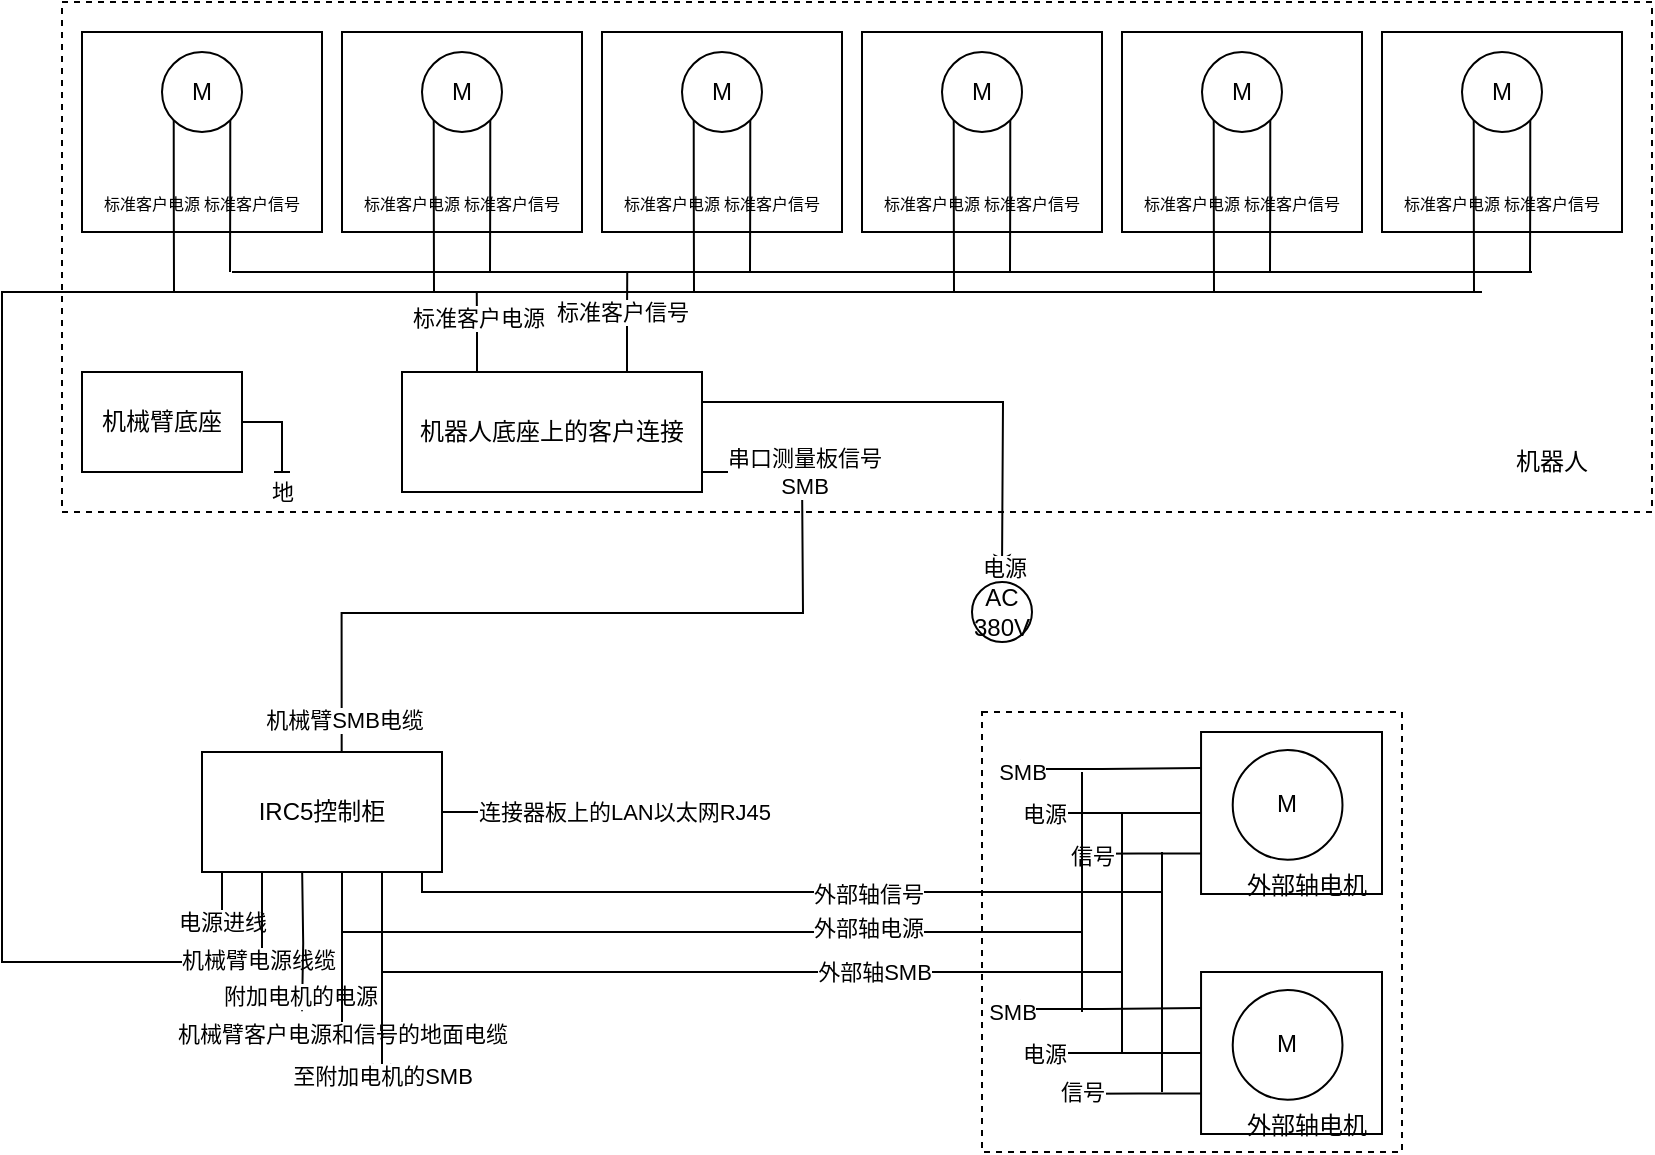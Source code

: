 <mxfile version="25.0.2">
  <diagram name="第 1 页" id="QxrXVCz6DssU9ZXrcvJD">
    <mxGraphModel dx="2195" dy="1471" grid="1" gridSize="5" guides="1" tooltips="1" connect="1" arrows="1" fold="1" page="1" pageScale="1" pageWidth="1169" pageHeight="827" math="0" shadow="0">
      <root>
        <mxCell id="0" />
        <mxCell id="1" parent="0" />
        <mxCell id="oxi-VqUVL6BnvyhRPgXJ-127" value="" style="group" parent="1" vertex="1" connectable="0">
          <mxGeometry x="212" y="290" width="785" height="70" as="geometry" />
        </mxCell>
        <mxCell id="La-e27Ff8YgVeR0swfQY-7" value="" style="whiteSpace=wrap;html=1;fillColor=none;dashed=1;" parent="oxi-VqUVL6BnvyhRPgXJ-127" vertex="1">
          <mxGeometry x="-10" y="-185" width="795" height="255" as="geometry" />
        </mxCell>
        <mxCell id="oxi-VqUVL6BnvyhRPgXJ-91" style="edgeStyle=orthogonalEdgeStyle;rounded=0;orthogonalLoop=1;jettySize=auto;html=1;exitX=1;exitY=0.5;exitDx=0;exitDy=0;endArrow=baseDash;endFill=0;" parent="oxi-VqUVL6BnvyhRPgXJ-127" source="oxi-VqUVL6BnvyhRPgXJ-89" edge="1">
          <mxGeometry relative="1" as="geometry">
            <mxPoint x="100" y="50" as="targetPoint" />
          </mxGeometry>
        </mxCell>
        <mxCell id="oxi-VqUVL6BnvyhRPgXJ-92" value="地" style="edgeLabel;html=1;align=center;verticalAlign=middle;resizable=0;points=[];" parent="oxi-VqUVL6BnvyhRPgXJ-91" vertex="1" connectable="0">
          <mxGeometry x="0.712" relative="1" as="geometry">
            <mxPoint y="16" as="offset" />
          </mxGeometry>
        </mxCell>
        <mxCell id="oxi-VqUVL6BnvyhRPgXJ-89" value="机械臂底座" style="whiteSpace=wrap;html=1;" parent="oxi-VqUVL6BnvyhRPgXJ-127" vertex="1">
          <mxGeometry width="80" height="50" as="geometry" />
        </mxCell>
        <mxCell id="La-e27Ff8YgVeR0swfQY-8" value="机器人" style="text;html=1;align=center;verticalAlign=middle;whiteSpace=wrap;rounded=0;" parent="oxi-VqUVL6BnvyhRPgXJ-127" vertex="1">
          <mxGeometry x="705" y="30" width="60" height="30" as="geometry" />
        </mxCell>
        <mxCell id="oxi-VqUVL6BnvyhRPgXJ-12" value="" style="group" parent="1" vertex="1" connectable="0">
          <mxGeometry x="212" y="120" width="120" height="100" as="geometry" />
        </mxCell>
        <mxCell id="oxi-VqUVL6BnvyhRPgXJ-10" value="" style="whiteSpace=wrap;html=1;" parent="oxi-VqUVL6BnvyhRPgXJ-12" vertex="1">
          <mxGeometry width="120" height="100" as="geometry" />
        </mxCell>
        <mxCell id="oxi-VqUVL6BnvyhRPgXJ-5" style="edgeStyle=orthogonalEdgeStyle;rounded=0;orthogonalLoop=1;jettySize=auto;html=1;exitX=0;exitY=1;exitDx=0;exitDy=0;endArrow=none;endFill=0;" parent="oxi-VqUVL6BnvyhRPgXJ-12" source="oxi-VqUVL6BnvyhRPgXJ-1" edge="1">
          <mxGeometry relative="1" as="geometry">
            <mxPoint x="46" y="130" as="targetPoint" />
          </mxGeometry>
        </mxCell>
        <mxCell id="oxi-VqUVL6BnvyhRPgXJ-6" style="edgeStyle=orthogonalEdgeStyle;rounded=0;orthogonalLoop=1;jettySize=auto;html=1;exitX=1;exitY=1;exitDx=0;exitDy=0;endArrow=none;endFill=0;" parent="oxi-VqUVL6BnvyhRPgXJ-12" source="oxi-VqUVL6BnvyhRPgXJ-1" edge="1">
          <mxGeometry relative="1" as="geometry">
            <mxPoint x="74" y="120" as="targetPoint" />
          </mxGeometry>
        </mxCell>
        <mxCell id="oxi-VqUVL6BnvyhRPgXJ-1" value="M" style="ellipse;whiteSpace=wrap;html=1;aspect=fixed;" parent="oxi-VqUVL6BnvyhRPgXJ-12" vertex="1">
          <mxGeometry x="40" y="10" width="40" height="40" as="geometry" />
        </mxCell>
        <mxCell id="oxi-VqUVL6BnvyhRPgXJ-8" value="&lt;font style=&quot;font-size: 8px;&quot;&gt;标准客户电源&lt;/font&gt;" style="text;html=1;align=center;verticalAlign=middle;whiteSpace=wrap;rounded=0;" parent="oxi-VqUVL6BnvyhRPgXJ-12" vertex="1">
          <mxGeometry x="10" y="80" width="50" height="10" as="geometry" />
        </mxCell>
        <mxCell id="oxi-VqUVL6BnvyhRPgXJ-9" value="&lt;font style=&quot;font-size: 8px;&quot;&gt;标准客户信号&lt;/font&gt;" style="text;html=1;align=center;verticalAlign=middle;whiteSpace=wrap;rounded=0;" parent="oxi-VqUVL6BnvyhRPgXJ-12" vertex="1">
          <mxGeometry x="60" y="80" width="50" height="10" as="geometry" />
        </mxCell>
        <mxCell id="La-e27Ff8YgVeR0swfQY-6" value="" style="endArrow=none;html=1;rounded=0;" parent="oxi-VqUVL6BnvyhRPgXJ-12" edge="1">
          <mxGeometry width="50" height="50" relative="1" as="geometry">
            <mxPoint x="75" y="120" as="sourcePoint" />
            <mxPoint x="725" y="120" as="targetPoint" />
          </mxGeometry>
        </mxCell>
        <mxCell id="oxi-VqUVL6BnvyhRPgXJ-51" value="" style="group" parent="1" vertex="1" connectable="0">
          <mxGeometry x="342" y="120" width="120" height="100" as="geometry" />
        </mxCell>
        <mxCell id="oxi-VqUVL6BnvyhRPgXJ-52" value="" style="whiteSpace=wrap;html=1;" parent="oxi-VqUVL6BnvyhRPgXJ-51" vertex="1">
          <mxGeometry width="120" height="100" as="geometry" />
        </mxCell>
        <mxCell id="oxi-VqUVL6BnvyhRPgXJ-53" style="edgeStyle=orthogonalEdgeStyle;rounded=0;orthogonalLoop=1;jettySize=auto;html=1;exitX=0;exitY=1;exitDx=0;exitDy=0;endArrow=none;endFill=0;" parent="oxi-VqUVL6BnvyhRPgXJ-51" source="oxi-VqUVL6BnvyhRPgXJ-55" edge="1">
          <mxGeometry relative="1" as="geometry">
            <mxPoint x="46" y="130" as="targetPoint" />
          </mxGeometry>
        </mxCell>
        <mxCell id="oxi-VqUVL6BnvyhRPgXJ-54" style="edgeStyle=orthogonalEdgeStyle;rounded=0;orthogonalLoop=1;jettySize=auto;html=1;exitX=1;exitY=1;exitDx=0;exitDy=0;endArrow=none;endFill=0;" parent="oxi-VqUVL6BnvyhRPgXJ-51" source="oxi-VqUVL6BnvyhRPgXJ-55" edge="1">
          <mxGeometry relative="1" as="geometry">
            <mxPoint x="74" y="120" as="targetPoint" />
          </mxGeometry>
        </mxCell>
        <mxCell id="oxi-VqUVL6BnvyhRPgXJ-55" value="M" style="ellipse;whiteSpace=wrap;html=1;aspect=fixed;" parent="oxi-VqUVL6BnvyhRPgXJ-51" vertex="1">
          <mxGeometry x="40" y="10" width="40" height="40" as="geometry" />
        </mxCell>
        <mxCell id="oxi-VqUVL6BnvyhRPgXJ-56" value="&lt;font style=&quot;font-size: 8px;&quot;&gt;标准客户电源&lt;/font&gt;" style="text;html=1;align=center;verticalAlign=middle;whiteSpace=wrap;rounded=0;" parent="oxi-VqUVL6BnvyhRPgXJ-51" vertex="1">
          <mxGeometry x="10" y="80" width="50" height="10" as="geometry" />
        </mxCell>
        <mxCell id="oxi-VqUVL6BnvyhRPgXJ-57" value="&lt;font style=&quot;font-size: 8px;&quot;&gt;标准客户信号&lt;/font&gt;" style="text;html=1;align=center;verticalAlign=middle;whiteSpace=wrap;rounded=0;" parent="oxi-VqUVL6BnvyhRPgXJ-51" vertex="1">
          <mxGeometry x="60" y="80" width="50" height="10" as="geometry" />
        </mxCell>
        <mxCell id="oxi-VqUVL6BnvyhRPgXJ-58" value="" style="group" parent="1" vertex="1" connectable="0">
          <mxGeometry x="472" y="120" width="120" height="100" as="geometry" />
        </mxCell>
        <mxCell id="oxi-VqUVL6BnvyhRPgXJ-59" value="" style="whiteSpace=wrap;html=1;" parent="oxi-VqUVL6BnvyhRPgXJ-58" vertex="1">
          <mxGeometry width="120" height="100" as="geometry" />
        </mxCell>
        <mxCell id="oxi-VqUVL6BnvyhRPgXJ-60" style="edgeStyle=orthogonalEdgeStyle;rounded=0;orthogonalLoop=1;jettySize=auto;html=1;exitX=0;exitY=1;exitDx=0;exitDy=0;endArrow=none;endFill=0;" parent="oxi-VqUVL6BnvyhRPgXJ-58" source="oxi-VqUVL6BnvyhRPgXJ-62" edge="1">
          <mxGeometry relative="1" as="geometry">
            <mxPoint x="46" y="130" as="targetPoint" />
          </mxGeometry>
        </mxCell>
        <mxCell id="oxi-VqUVL6BnvyhRPgXJ-61" style="edgeStyle=orthogonalEdgeStyle;rounded=0;orthogonalLoop=1;jettySize=auto;html=1;exitX=1;exitY=1;exitDx=0;exitDy=0;endArrow=none;endFill=0;" parent="oxi-VqUVL6BnvyhRPgXJ-58" source="oxi-VqUVL6BnvyhRPgXJ-62" edge="1">
          <mxGeometry relative="1" as="geometry">
            <mxPoint x="74" y="120" as="targetPoint" />
          </mxGeometry>
        </mxCell>
        <mxCell id="oxi-VqUVL6BnvyhRPgXJ-62" value="M" style="ellipse;whiteSpace=wrap;html=1;aspect=fixed;" parent="oxi-VqUVL6BnvyhRPgXJ-58" vertex="1">
          <mxGeometry x="40" y="10" width="40" height="40" as="geometry" />
        </mxCell>
        <mxCell id="oxi-VqUVL6BnvyhRPgXJ-63" value="&lt;font style=&quot;font-size: 8px;&quot;&gt;标准客户电源&lt;/font&gt;" style="text;html=1;align=center;verticalAlign=middle;whiteSpace=wrap;rounded=0;" parent="oxi-VqUVL6BnvyhRPgXJ-58" vertex="1">
          <mxGeometry x="10" y="80" width="50" height="10" as="geometry" />
        </mxCell>
        <mxCell id="oxi-VqUVL6BnvyhRPgXJ-64" value="&lt;font style=&quot;font-size: 8px;&quot;&gt;标准客户信号&lt;/font&gt;" style="text;html=1;align=center;verticalAlign=middle;whiteSpace=wrap;rounded=0;" parent="oxi-VqUVL6BnvyhRPgXJ-58" vertex="1">
          <mxGeometry x="60" y="80" width="50" height="10" as="geometry" />
        </mxCell>
        <mxCell id="oxi-VqUVL6BnvyhRPgXJ-65" value="" style="group" parent="1" vertex="1" connectable="0">
          <mxGeometry x="602" y="120" width="120" height="100" as="geometry" />
        </mxCell>
        <mxCell id="oxi-VqUVL6BnvyhRPgXJ-66" value="" style="whiteSpace=wrap;html=1;" parent="oxi-VqUVL6BnvyhRPgXJ-65" vertex="1">
          <mxGeometry width="120" height="100" as="geometry" />
        </mxCell>
        <mxCell id="oxi-VqUVL6BnvyhRPgXJ-67" style="edgeStyle=orthogonalEdgeStyle;rounded=0;orthogonalLoop=1;jettySize=auto;html=1;exitX=0;exitY=1;exitDx=0;exitDy=0;endArrow=none;endFill=0;" parent="oxi-VqUVL6BnvyhRPgXJ-65" source="oxi-VqUVL6BnvyhRPgXJ-69" edge="1">
          <mxGeometry relative="1" as="geometry">
            <mxPoint x="46" y="130" as="targetPoint" />
          </mxGeometry>
        </mxCell>
        <mxCell id="oxi-VqUVL6BnvyhRPgXJ-68" style="edgeStyle=orthogonalEdgeStyle;rounded=0;orthogonalLoop=1;jettySize=auto;html=1;exitX=1;exitY=1;exitDx=0;exitDy=0;endArrow=none;endFill=0;" parent="oxi-VqUVL6BnvyhRPgXJ-65" source="oxi-VqUVL6BnvyhRPgXJ-69" edge="1">
          <mxGeometry relative="1" as="geometry">
            <mxPoint x="74" y="120" as="targetPoint" />
          </mxGeometry>
        </mxCell>
        <mxCell id="oxi-VqUVL6BnvyhRPgXJ-69" value="M" style="ellipse;whiteSpace=wrap;html=1;aspect=fixed;" parent="oxi-VqUVL6BnvyhRPgXJ-65" vertex="1">
          <mxGeometry x="40" y="10" width="40" height="40" as="geometry" />
        </mxCell>
        <mxCell id="oxi-VqUVL6BnvyhRPgXJ-70" value="&lt;font style=&quot;font-size: 8px;&quot;&gt;标准客户电源&lt;/font&gt;" style="text;html=1;align=center;verticalAlign=middle;whiteSpace=wrap;rounded=0;" parent="oxi-VqUVL6BnvyhRPgXJ-65" vertex="1">
          <mxGeometry x="10" y="80" width="50" height="10" as="geometry" />
        </mxCell>
        <mxCell id="oxi-VqUVL6BnvyhRPgXJ-71" value="&lt;font style=&quot;font-size: 8px;&quot;&gt;标准客户信号&lt;/font&gt;" style="text;html=1;align=center;verticalAlign=middle;whiteSpace=wrap;rounded=0;" parent="oxi-VqUVL6BnvyhRPgXJ-65" vertex="1">
          <mxGeometry x="60" y="80" width="50" height="10" as="geometry" />
        </mxCell>
        <mxCell id="oxi-VqUVL6BnvyhRPgXJ-72" value="" style="group" parent="1" vertex="1" connectable="0">
          <mxGeometry x="732" y="120" width="120" height="100" as="geometry" />
        </mxCell>
        <mxCell id="oxi-VqUVL6BnvyhRPgXJ-73" value="" style="whiteSpace=wrap;html=1;" parent="oxi-VqUVL6BnvyhRPgXJ-72" vertex="1">
          <mxGeometry width="120" height="100" as="geometry" />
        </mxCell>
        <mxCell id="oxi-VqUVL6BnvyhRPgXJ-74" style="edgeStyle=orthogonalEdgeStyle;rounded=0;orthogonalLoop=1;jettySize=auto;html=1;exitX=0;exitY=1;exitDx=0;exitDy=0;endArrow=none;endFill=0;" parent="oxi-VqUVL6BnvyhRPgXJ-72" source="oxi-VqUVL6BnvyhRPgXJ-76" edge="1">
          <mxGeometry relative="1" as="geometry">
            <mxPoint x="46" y="130" as="targetPoint" />
          </mxGeometry>
        </mxCell>
        <mxCell id="oxi-VqUVL6BnvyhRPgXJ-75" style="edgeStyle=orthogonalEdgeStyle;rounded=0;orthogonalLoop=1;jettySize=auto;html=1;exitX=1;exitY=1;exitDx=0;exitDy=0;endArrow=none;endFill=0;" parent="oxi-VqUVL6BnvyhRPgXJ-72" source="oxi-VqUVL6BnvyhRPgXJ-76" edge="1">
          <mxGeometry relative="1" as="geometry">
            <mxPoint x="74" y="120" as="targetPoint" />
          </mxGeometry>
        </mxCell>
        <mxCell id="oxi-VqUVL6BnvyhRPgXJ-76" value="M" style="ellipse;whiteSpace=wrap;html=1;aspect=fixed;" parent="oxi-VqUVL6BnvyhRPgXJ-72" vertex="1">
          <mxGeometry x="40" y="10" width="40" height="40" as="geometry" />
        </mxCell>
        <mxCell id="oxi-VqUVL6BnvyhRPgXJ-77" value="&lt;font style=&quot;font-size: 8px;&quot;&gt;标准客户电源&lt;/font&gt;" style="text;html=1;align=center;verticalAlign=middle;whiteSpace=wrap;rounded=0;" parent="oxi-VqUVL6BnvyhRPgXJ-72" vertex="1">
          <mxGeometry x="10" y="80" width="50" height="10" as="geometry" />
        </mxCell>
        <mxCell id="oxi-VqUVL6BnvyhRPgXJ-78" value="&lt;font style=&quot;font-size: 8px;&quot;&gt;标准客户信号&lt;/font&gt;" style="text;html=1;align=center;verticalAlign=middle;whiteSpace=wrap;rounded=0;" parent="oxi-VqUVL6BnvyhRPgXJ-72" vertex="1">
          <mxGeometry x="60" y="80" width="50" height="10" as="geometry" />
        </mxCell>
        <mxCell id="oxi-VqUVL6BnvyhRPgXJ-79" value="" style="group" parent="1" vertex="1" connectable="0">
          <mxGeometry x="862" y="120" width="120" height="100" as="geometry" />
        </mxCell>
        <mxCell id="oxi-VqUVL6BnvyhRPgXJ-80" value="" style="whiteSpace=wrap;html=1;" parent="oxi-VqUVL6BnvyhRPgXJ-79" vertex="1">
          <mxGeometry width="120" height="100" as="geometry" />
        </mxCell>
        <mxCell id="oxi-VqUVL6BnvyhRPgXJ-81" style="edgeStyle=orthogonalEdgeStyle;rounded=0;orthogonalLoop=1;jettySize=auto;html=1;exitX=0;exitY=1;exitDx=0;exitDy=0;endArrow=none;endFill=0;" parent="oxi-VqUVL6BnvyhRPgXJ-79" source="oxi-VqUVL6BnvyhRPgXJ-83" edge="1">
          <mxGeometry relative="1" as="geometry">
            <mxPoint x="46" y="130" as="targetPoint" />
          </mxGeometry>
        </mxCell>
        <mxCell id="oxi-VqUVL6BnvyhRPgXJ-82" style="edgeStyle=orthogonalEdgeStyle;rounded=0;orthogonalLoop=1;jettySize=auto;html=1;exitX=1;exitY=1;exitDx=0;exitDy=0;endArrow=none;endFill=0;" parent="oxi-VqUVL6BnvyhRPgXJ-79" source="oxi-VqUVL6BnvyhRPgXJ-83" edge="1">
          <mxGeometry relative="1" as="geometry">
            <mxPoint x="74" y="120" as="targetPoint" />
          </mxGeometry>
        </mxCell>
        <mxCell id="oxi-VqUVL6BnvyhRPgXJ-83" value="M" style="ellipse;whiteSpace=wrap;html=1;aspect=fixed;" parent="oxi-VqUVL6BnvyhRPgXJ-79" vertex="1">
          <mxGeometry x="40" y="10" width="40" height="40" as="geometry" />
        </mxCell>
        <mxCell id="oxi-VqUVL6BnvyhRPgXJ-84" value="&lt;font style=&quot;font-size: 8px;&quot;&gt;标准客户电源&lt;/font&gt;" style="text;html=1;align=center;verticalAlign=middle;whiteSpace=wrap;rounded=0;" parent="oxi-VqUVL6BnvyhRPgXJ-79" vertex="1">
          <mxGeometry x="10" y="80" width="50" height="10" as="geometry" />
        </mxCell>
        <mxCell id="oxi-VqUVL6BnvyhRPgXJ-85" value="&lt;font style=&quot;font-size: 8px;&quot;&gt;标准客户信号&lt;/font&gt;" style="text;html=1;align=center;verticalAlign=middle;whiteSpace=wrap;rounded=0;" parent="oxi-VqUVL6BnvyhRPgXJ-79" vertex="1">
          <mxGeometry x="60" y="80" width="50" height="10" as="geometry" />
        </mxCell>
        <mxCell id="oxi-VqUVL6BnvyhRPgXJ-87" value="" style="endArrow=none;html=1;rounded=0;" parent="1" edge="1">
          <mxGeometry width="50" height="50" relative="1" as="geometry">
            <mxPoint x="302" y="585" as="sourcePoint" />
            <mxPoint x="912" y="250" as="targetPoint" />
            <Array as="points">
              <mxPoint x="172" y="585" />
              <mxPoint x="172" y="250" />
            </Array>
          </mxGeometry>
        </mxCell>
        <mxCell id="oxi-VqUVL6BnvyhRPgXJ-99" style="edgeStyle=orthogonalEdgeStyle;rounded=0;orthogonalLoop=1;jettySize=auto;html=1;exitX=0.25;exitY=0;exitDx=0;exitDy=0;endArrow=none;endFill=0;" parent="1" source="oxi-VqUVL6BnvyhRPgXJ-93" edge="1">
          <mxGeometry relative="1" as="geometry">
            <mxPoint x="409.381" y="250" as="targetPoint" />
          </mxGeometry>
        </mxCell>
        <mxCell id="oxi-VqUVL6BnvyhRPgXJ-100" value="标准客户电源" style="edgeLabel;html=1;align=center;verticalAlign=middle;resizable=0;points=[];" parent="oxi-VqUVL6BnvyhRPgXJ-99" vertex="1" connectable="0">
          <mxGeometry x="0.367" relative="1" as="geometry">
            <mxPoint as="offset" />
          </mxGeometry>
        </mxCell>
        <mxCell id="oxi-VqUVL6BnvyhRPgXJ-101" style="edgeStyle=orthogonalEdgeStyle;rounded=0;orthogonalLoop=1;jettySize=auto;html=1;exitX=0.75;exitY=0;exitDx=0;exitDy=0;endArrow=none;endFill=0;" parent="1" source="oxi-VqUVL6BnvyhRPgXJ-93" edge="1">
          <mxGeometry relative="1" as="geometry">
            <mxPoint x="484.619" y="240" as="targetPoint" />
          </mxGeometry>
        </mxCell>
        <mxCell id="oxi-VqUVL6BnvyhRPgXJ-102" value="标准客户信号" style="edgeLabel;html=1;align=center;verticalAlign=middle;resizable=0;points=[];" parent="oxi-VqUVL6BnvyhRPgXJ-101" vertex="1" connectable="0">
          <mxGeometry x="0.251" y="2" relative="1" as="geometry">
            <mxPoint x="-1" y="1" as="offset" />
          </mxGeometry>
        </mxCell>
        <mxCell id="oxi-VqUVL6BnvyhRPgXJ-126" value="" style="group" parent="1" vertex="1" connectable="0">
          <mxGeometry x="272" y="480" width="180" height="190" as="geometry" />
        </mxCell>
        <mxCell id="oxi-VqUVL6BnvyhRPgXJ-106" style="edgeStyle=orthogonalEdgeStyle;rounded=0;orthogonalLoop=1;jettySize=auto;html=1;" parent="oxi-VqUVL6BnvyhRPgXJ-126" edge="1">
          <mxGeometry relative="1" as="geometry">
            <mxPoint x="10" y="90" as="targetPoint" />
            <mxPoint x="10" y="60" as="sourcePoint" />
          </mxGeometry>
        </mxCell>
        <mxCell id="oxi-VqUVL6BnvyhRPgXJ-107" value="电源进线" style="edgeLabel;html=1;align=center;verticalAlign=middle;resizable=0;points=[];" parent="oxi-VqUVL6BnvyhRPgXJ-106" vertex="1" connectable="0">
          <mxGeometry x="0.878" relative="1" as="geometry">
            <mxPoint y="-3" as="offset" />
          </mxGeometry>
        </mxCell>
        <mxCell id="oxi-VqUVL6BnvyhRPgXJ-108" style="edgeStyle=orthogonalEdgeStyle;rounded=0;orthogonalLoop=1;jettySize=auto;html=1;exitX=0.25;exitY=1;exitDx=0;exitDy=0;" parent="oxi-VqUVL6BnvyhRPgXJ-126" source="oxi-VqUVL6BnvyhRPgXJ-103" edge="1">
          <mxGeometry relative="1" as="geometry">
            <mxPoint x="30" y="110" as="targetPoint" />
          </mxGeometry>
        </mxCell>
        <mxCell id="oxi-VqUVL6BnvyhRPgXJ-109" value="机械臂电源线缆" style="edgeLabel;html=1;align=center;verticalAlign=middle;resizable=0;points=[];" parent="oxi-VqUVL6BnvyhRPgXJ-108" vertex="1" connectable="0">
          <mxGeometry x="0.76" y="-2" relative="1" as="geometry">
            <mxPoint as="offset" />
          </mxGeometry>
        </mxCell>
        <mxCell id="oxi-VqUVL6BnvyhRPgXJ-110" style="edgeStyle=orthogonalEdgeStyle;rounded=0;orthogonalLoop=1;jettySize=auto;html=1;exitX=0.5;exitY=1;exitDx=0;exitDy=0;" parent="oxi-VqUVL6BnvyhRPgXJ-126" edge="1">
          <mxGeometry relative="1" as="geometry">
            <mxPoint x="50" y="130" as="targetPoint" />
            <mxPoint x="50.08" y="60" as="sourcePoint" />
          </mxGeometry>
        </mxCell>
        <mxCell id="oxi-VqUVL6BnvyhRPgXJ-111" value="附加电机的电源" style="edgeLabel;html=1;align=center;verticalAlign=middle;resizable=0;points=[];" parent="oxi-VqUVL6BnvyhRPgXJ-110" vertex="1" connectable="0">
          <mxGeometry x="0.764" y="-1" relative="1" as="geometry">
            <mxPoint as="offset" />
          </mxGeometry>
        </mxCell>
        <mxCell id="oxi-VqUVL6BnvyhRPgXJ-112" style="edgeStyle=orthogonalEdgeStyle;rounded=0;orthogonalLoop=1;jettySize=auto;html=1;exitX=0.5;exitY=1;exitDx=0;exitDy=0;" parent="oxi-VqUVL6BnvyhRPgXJ-126" edge="1">
          <mxGeometry relative="1" as="geometry">
            <mxPoint x="70" y="145" as="targetPoint" />
            <mxPoint x="70" y="60" as="sourcePoint" />
          </mxGeometry>
        </mxCell>
        <mxCell id="oxi-VqUVL6BnvyhRPgXJ-113" value="机械臂客户电源和信号的地面电缆" style="edgeLabel;html=1;align=center;verticalAlign=middle;resizable=0;points=[];" parent="oxi-VqUVL6BnvyhRPgXJ-112" vertex="1" connectable="0">
          <mxGeometry x="0.775" relative="1" as="geometry">
            <mxPoint y="5" as="offset" />
          </mxGeometry>
        </mxCell>
        <mxCell id="oxi-VqUVL6BnvyhRPgXJ-116" style="edgeStyle=orthogonalEdgeStyle;rounded=0;orthogonalLoop=1;jettySize=auto;html=1;exitX=0.75;exitY=1;exitDx=0;exitDy=0;" parent="oxi-VqUVL6BnvyhRPgXJ-126" source="oxi-VqUVL6BnvyhRPgXJ-103" edge="1">
          <mxGeometry relative="1" as="geometry">
            <mxPoint x="90" y="165" as="targetPoint" />
          </mxGeometry>
        </mxCell>
        <mxCell id="oxi-VqUVL6BnvyhRPgXJ-117" value="至附加电机的SMB" style="edgeLabel;html=1;align=center;verticalAlign=middle;resizable=0;points=[];" parent="oxi-VqUVL6BnvyhRPgXJ-116" vertex="1" connectable="0">
          <mxGeometry x="0.944" relative="1" as="geometry">
            <mxPoint as="offset" />
          </mxGeometry>
        </mxCell>
        <mxCell id="oxi-VqUVL6BnvyhRPgXJ-118" style="edgeStyle=orthogonalEdgeStyle;rounded=0;orthogonalLoop=1;jettySize=auto;html=1;exitX=0.582;exitY=0.006;exitDx=0;exitDy=0;exitPerimeter=0;" parent="oxi-VqUVL6BnvyhRPgXJ-126" source="oxi-VqUVL6BnvyhRPgXJ-103" edge="1">
          <mxGeometry relative="1" as="geometry">
            <mxPoint x="300" y="-140" as="targetPoint" />
          </mxGeometry>
        </mxCell>
        <mxCell id="oxi-VqUVL6BnvyhRPgXJ-119" value="机械臂SMB电缆" style="edgeLabel;html=1;align=center;verticalAlign=middle;resizable=0;points=[];" parent="oxi-VqUVL6BnvyhRPgXJ-118" vertex="1" connectable="0">
          <mxGeometry x="0.678" y="1" relative="1" as="geometry">
            <mxPoint x="-229" y="64" as="offset" />
          </mxGeometry>
        </mxCell>
        <mxCell id="oxi-VqUVL6BnvyhRPgXJ-120" style="edgeStyle=orthogonalEdgeStyle;rounded=0;orthogonalLoop=1;jettySize=auto;html=1;" parent="oxi-VqUVL6BnvyhRPgXJ-126" edge="1">
          <mxGeometry relative="1" as="geometry">
            <mxPoint x="180" y="29.962" as="targetPoint" />
            <mxPoint x="120" y="30" as="sourcePoint" />
          </mxGeometry>
        </mxCell>
        <mxCell id="oxi-VqUVL6BnvyhRPgXJ-121" value="连接器板上的LAN以太网RJ45" style="edgeLabel;html=1;align=center;verticalAlign=middle;resizable=0;points=[];" parent="oxi-VqUVL6BnvyhRPgXJ-120" vertex="1" connectable="0">
          <mxGeometry x="0.883" y="1" relative="1" as="geometry">
            <mxPoint x="34" y="1" as="offset" />
          </mxGeometry>
        </mxCell>
        <mxCell id="oxi-VqUVL6BnvyhRPgXJ-103" value="IRC5控制柜" style="rounded=0;whiteSpace=wrap;html=1;" parent="oxi-VqUVL6BnvyhRPgXJ-126" vertex="1">
          <mxGeometry width="120" height="60" as="geometry" />
        </mxCell>
        <mxCell id="oxi-VqUVL6BnvyhRPgXJ-154" value="" style="endArrow=none;html=1;rounded=0;" parent="oxi-VqUVL6BnvyhRPgXJ-126" edge="1">
          <mxGeometry width="50" height="50" relative="1" as="geometry">
            <mxPoint x="90" y="110" as="sourcePoint" />
            <mxPoint x="460" y="110" as="targetPoint" />
          </mxGeometry>
        </mxCell>
        <mxCell id="oxi-VqUVL6BnvyhRPgXJ-159" value="外部轴SMB" style="edgeLabel;html=1;align=center;verticalAlign=middle;resizable=0;points=[];rotation=0;" parent="oxi-VqUVL6BnvyhRPgXJ-154" vertex="1" connectable="0">
          <mxGeometry x="0.067" y="2" relative="1" as="geometry">
            <mxPoint x="48" y="2" as="offset" />
          </mxGeometry>
        </mxCell>
        <mxCell id="oxi-VqUVL6BnvyhRPgXJ-155" value="" style="endArrow=none;html=1;rounded=0;" parent="oxi-VqUVL6BnvyhRPgXJ-126" edge="1">
          <mxGeometry width="50" height="50" relative="1" as="geometry">
            <mxPoint x="70" y="90" as="sourcePoint" />
            <mxPoint x="440" y="90" as="targetPoint" />
            <Array as="points">
              <mxPoint x="180" y="90" />
            </Array>
          </mxGeometry>
        </mxCell>
        <mxCell id="oxi-VqUVL6BnvyhRPgXJ-158" value="外部轴电源" style="edgeLabel;html=1;align=center;verticalAlign=middle;resizable=0;points=[];rotation=0;" parent="oxi-VqUVL6BnvyhRPgXJ-155" vertex="1" connectable="0">
          <mxGeometry x="0.058" y="-3" relative="1" as="geometry">
            <mxPoint x="67" y="-5" as="offset" />
          </mxGeometry>
        </mxCell>
        <mxCell id="oxi-VqUVL6BnvyhRPgXJ-128" value="" style="group" parent="1" vertex="1" connectable="0">
          <mxGeometry x="372" y="290" width="190" height="60" as="geometry" />
        </mxCell>
        <mxCell id="oxi-VqUVL6BnvyhRPgXJ-94" style="edgeStyle=orthogonalEdgeStyle;rounded=0;orthogonalLoop=1;jettySize=auto;html=1;exitX=1;exitY=0.25;exitDx=0;exitDy=0;" parent="oxi-VqUVL6BnvyhRPgXJ-128" source="oxi-VqUVL6BnvyhRPgXJ-93" edge="1">
          <mxGeometry relative="1" as="geometry">
            <mxPoint x="300" y="100" as="targetPoint" />
          </mxGeometry>
        </mxCell>
        <mxCell id="oxi-VqUVL6BnvyhRPgXJ-95" value="电源" style="edgeLabel;html=1;align=center;verticalAlign=middle;resizable=0;points=[];" parent="oxi-VqUVL6BnvyhRPgXJ-94" vertex="1" connectable="0">
          <mxGeometry x="0.709" y="1" relative="1" as="geometry">
            <mxPoint y="32" as="offset" />
          </mxGeometry>
        </mxCell>
        <mxCell id="oxi-VqUVL6BnvyhRPgXJ-96" style="edgeStyle=orthogonalEdgeStyle;rounded=0;orthogonalLoop=1;jettySize=auto;html=1;exitX=1;exitY=0.5;exitDx=0;exitDy=0;" parent="oxi-VqUVL6BnvyhRPgXJ-128" edge="1">
          <mxGeometry relative="1" as="geometry">
            <mxPoint x="190" y="50" as="targetPoint" />
            <mxPoint x="150" y="50" as="sourcePoint" />
            <Array as="points">
              <mxPoint x="171" y="50" />
              <mxPoint x="171" y="50" />
            </Array>
          </mxGeometry>
        </mxCell>
        <mxCell id="oxi-VqUVL6BnvyhRPgXJ-97" value="串口测量板信号&lt;div&gt;SMB&lt;/div&gt;" style="edgeLabel;html=1;align=center;verticalAlign=middle;resizable=0;points=[];" parent="oxi-VqUVL6BnvyhRPgXJ-96" vertex="1" connectable="0">
          <mxGeometry x="0.621" y="1" relative="1" as="geometry">
            <mxPoint x="18" y="1" as="offset" />
          </mxGeometry>
        </mxCell>
        <mxCell id="oxi-VqUVL6BnvyhRPgXJ-93" value="机器人底座上的客户连接" style="rounded=0;whiteSpace=wrap;html=1;" parent="oxi-VqUVL6BnvyhRPgXJ-128" vertex="1">
          <mxGeometry width="150" height="60" as="geometry" />
        </mxCell>
        <mxCell id="oxi-VqUVL6BnvyhRPgXJ-140" value="" style="group" parent="1" vertex="1" connectable="0">
          <mxGeometry x="672" y="470" width="190" height="90" as="geometry" />
        </mxCell>
        <mxCell id="oxi-VqUVL6BnvyhRPgXJ-134" style="edgeStyle=orthogonalEdgeStyle;rounded=0;orthogonalLoop=1;jettySize=auto;html=1;exitX=0;exitY=0.75;exitDx=0;exitDy=0;" parent="oxi-VqUVL6BnvyhRPgXJ-140" source="oxi-VqUVL6BnvyhRPgXJ-130" edge="1">
          <mxGeometry relative="1" as="geometry">
            <mxPoint x="36.19" y="60.9" as="targetPoint" />
          </mxGeometry>
        </mxCell>
        <mxCell id="oxi-VqUVL6BnvyhRPgXJ-139" value="信号" style="edgeLabel;html=1;align=center;verticalAlign=middle;resizable=0;points=[];" parent="oxi-VqUVL6BnvyhRPgXJ-134" vertex="1" connectable="0">
          <mxGeometry x="0.721" y="1" relative="1" as="geometry">
            <mxPoint as="offset" />
          </mxGeometry>
        </mxCell>
        <mxCell id="oxi-VqUVL6BnvyhRPgXJ-135" style="edgeStyle=orthogonalEdgeStyle;rounded=0;orthogonalLoop=1;jettySize=auto;html=1;exitX=0;exitY=0.5;exitDx=0;exitDy=0;" parent="oxi-VqUVL6BnvyhRPgXJ-140" source="oxi-VqUVL6BnvyhRPgXJ-130" edge="1">
          <mxGeometry relative="1" as="geometry">
            <mxPoint x="18.095" y="40.5" as="targetPoint" />
          </mxGeometry>
        </mxCell>
        <mxCell id="oxi-VqUVL6BnvyhRPgXJ-138" value="电源" style="edgeLabel;html=1;align=center;verticalAlign=middle;resizable=0;points=[];" parent="oxi-VqUVL6BnvyhRPgXJ-135" vertex="1" connectable="0">
          <mxGeometry x="0.604" y="-1" relative="1" as="geometry">
            <mxPoint x="-14" y="1" as="offset" />
          </mxGeometry>
        </mxCell>
        <mxCell id="oxi-VqUVL6BnvyhRPgXJ-136" style="edgeStyle=orthogonalEdgeStyle;rounded=0;orthogonalLoop=1;jettySize=auto;html=1;exitX=0;exitY=0.25;exitDx=0;exitDy=0;" parent="oxi-VqUVL6BnvyhRPgXJ-140" edge="1">
          <mxGeometry relative="1" as="geometry">
            <mxPoint y="18.45" as="targetPoint" />
            <mxPoint x="99.524" y="18" as="sourcePoint" />
          </mxGeometry>
        </mxCell>
        <mxCell id="oxi-VqUVL6BnvyhRPgXJ-137" value="SMB" style="edgeLabel;html=1;align=center;verticalAlign=middle;resizable=0;points=[];" parent="oxi-VqUVL6BnvyhRPgXJ-136" vertex="1" connectable="0">
          <mxGeometry x="0.698" y="1" relative="1" as="geometry">
            <mxPoint x="-5" as="offset" />
          </mxGeometry>
        </mxCell>
        <mxCell id="oxi-VqUVL6BnvyhRPgXJ-130" value="" style="rounded=0;whiteSpace=wrap;html=1;" parent="oxi-VqUVL6BnvyhRPgXJ-140" vertex="1">
          <mxGeometry x="99.524" width="90.476" height="81" as="geometry" />
        </mxCell>
        <mxCell id="oxi-VqUVL6BnvyhRPgXJ-131" value="M" style="ellipse;whiteSpace=wrap;html=1;aspect=fixed;" parent="oxi-VqUVL6BnvyhRPgXJ-140" vertex="1">
          <mxGeometry x="115.357" y="9" width="54.889" height="54.889" as="geometry" />
        </mxCell>
        <mxCell id="oxi-VqUVL6BnvyhRPgXJ-132" value="外部轴电机" style="text;html=1;align=center;verticalAlign=middle;whiteSpace=wrap;rounded=0;" parent="oxi-VqUVL6BnvyhRPgXJ-140" vertex="1">
          <mxGeometry x="115.362" y="63" width="74.638" height="27" as="geometry" />
        </mxCell>
        <mxCell id="oxi-VqUVL6BnvyhRPgXJ-152" value="" style="endArrow=none;html=1;rounded=0;" parent="oxi-VqUVL6BnvyhRPgXJ-140" edge="1">
          <mxGeometry width="50" height="50" relative="1" as="geometry">
            <mxPoint x="60" y="160" as="sourcePoint" />
            <mxPoint x="60" y="40" as="targetPoint" />
          </mxGeometry>
        </mxCell>
        <mxCell id="oxi-VqUVL6BnvyhRPgXJ-153" value="" style="endArrow=none;html=1;rounded=0;" parent="oxi-VqUVL6BnvyhRPgXJ-140" edge="1">
          <mxGeometry width="50" height="50" relative="1" as="geometry">
            <mxPoint x="40" y="140" as="sourcePoint" />
            <mxPoint x="40" y="20" as="targetPoint" />
          </mxGeometry>
        </mxCell>
        <mxCell id="oxi-VqUVL6BnvyhRPgXJ-141" value="" style="group" parent="1" vertex="1" connectable="0">
          <mxGeometry x="672" y="590" width="190" height="90" as="geometry" />
        </mxCell>
        <mxCell id="oxi-VqUVL6BnvyhRPgXJ-142" style="edgeStyle=orthogonalEdgeStyle;rounded=0;orthogonalLoop=1;jettySize=auto;html=1;exitX=0;exitY=0.75;exitDx=0;exitDy=0;" parent="oxi-VqUVL6BnvyhRPgXJ-141" source="oxi-VqUVL6BnvyhRPgXJ-148" edge="1">
          <mxGeometry relative="1" as="geometry">
            <mxPoint x="36.19" y="60.9" as="targetPoint" />
          </mxGeometry>
        </mxCell>
        <mxCell id="oxi-VqUVL6BnvyhRPgXJ-143" value="信号" style="edgeLabel;html=1;align=center;verticalAlign=middle;resizable=0;points=[];" parent="oxi-VqUVL6BnvyhRPgXJ-142" vertex="1" connectable="0">
          <mxGeometry x="0.721" y="1" relative="1" as="geometry">
            <mxPoint x="-5" y="-2" as="offset" />
          </mxGeometry>
        </mxCell>
        <mxCell id="oxi-VqUVL6BnvyhRPgXJ-144" style="edgeStyle=orthogonalEdgeStyle;rounded=0;orthogonalLoop=1;jettySize=auto;html=1;exitX=0;exitY=0.5;exitDx=0;exitDy=0;" parent="oxi-VqUVL6BnvyhRPgXJ-141" source="oxi-VqUVL6BnvyhRPgXJ-148" edge="1">
          <mxGeometry relative="1" as="geometry">
            <mxPoint x="18.095" y="40.5" as="targetPoint" />
          </mxGeometry>
        </mxCell>
        <mxCell id="oxi-VqUVL6BnvyhRPgXJ-145" value="电源" style="edgeLabel;html=1;align=center;verticalAlign=middle;resizable=0;points=[];" parent="oxi-VqUVL6BnvyhRPgXJ-144" vertex="1" connectable="0">
          <mxGeometry x="0.604" y="-1" relative="1" as="geometry">
            <mxPoint x="-14" y="1" as="offset" />
          </mxGeometry>
        </mxCell>
        <mxCell id="oxi-VqUVL6BnvyhRPgXJ-146" style="edgeStyle=orthogonalEdgeStyle;rounded=0;orthogonalLoop=1;jettySize=auto;html=1;exitX=0;exitY=0.25;exitDx=0;exitDy=0;" parent="oxi-VqUVL6BnvyhRPgXJ-141" edge="1">
          <mxGeometry relative="1" as="geometry">
            <mxPoint y="18.45" as="targetPoint" />
            <mxPoint x="99.524" y="18" as="sourcePoint" />
          </mxGeometry>
        </mxCell>
        <mxCell id="oxi-VqUVL6BnvyhRPgXJ-147" value="SMB" style="edgeLabel;html=1;align=center;verticalAlign=middle;resizable=0;points=[];" parent="oxi-VqUVL6BnvyhRPgXJ-146" vertex="1" connectable="0">
          <mxGeometry x="0.698" y="1" relative="1" as="geometry">
            <mxPoint x="-10" as="offset" />
          </mxGeometry>
        </mxCell>
        <mxCell id="oxi-VqUVL6BnvyhRPgXJ-148" value="" style="rounded=0;whiteSpace=wrap;html=1;" parent="oxi-VqUVL6BnvyhRPgXJ-141" vertex="1">
          <mxGeometry x="99.524" width="90.476" height="81" as="geometry" />
        </mxCell>
        <mxCell id="oxi-VqUVL6BnvyhRPgXJ-149" value="M" style="ellipse;whiteSpace=wrap;html=1;aspect=fixed;" parent="oxi-VqUVL6BnvyhRPgXJ-141" vertex="1">
          <mxGeometry x="115.357" y="9" width="54.889" height="54.889" as="geometry" />
        </mxCell>
        <mxCell id="oxi-VqUVL6BnvyhRPgXJ-150" value="外部轴电机" style="text;html=1;align=center;verticalAlign=middle;whiteSpace=wrap;rounded=0;" parent="oxi-VqUVL6BnvyhRPgXJ-141" vertex="1">
          <mxGeometry x="115.362" y="63" width="74.638" height="27" as="geometry" />
        </mxCell>
        <mxCell id="oxi-VqUVL6BnvyhRPgXJ-151" value="" style="endArrow=none;html=1;rounded=0;" parent="1" edge="1">
          <mxGeometry width="50" height="50" relative="1" as="geometry">
            <mxPoint x="752" y="650" as="sourcePoint" />
            <mxPoint x="752" y="530" as="targetPoint" />
          </mxGeometry>
        </mxCell>
        <mxCell id="oxi-VqUVL6BnvyhRPgXJ-156" value="" style="endArrow=none;html=1;rounded=0;" parent="1" edge="1">
          <mxGeometry width="50" height="50" relative="1" as="geometry">
            <mxPoint x="382" y="540" as="sourcePoint" />
            <mxPoint x="752" y="550" as="targetPoint" />
            <Array as="points">
              <mxPoint x="382" y="550" />
            </Array>
          </mxGeometry>
        </mxCell>
        <mxCell id="oxi-VqUVL6BnvyhRPgXJ-157" value="外部轴信号" style="edgeLabel;html=1;align=center;verticalAlign=middle;resizable=0;points=[];" parent="oxi-VqUVL6BnvyhRPgXJ-156" vertex="1" connectable="0">
          <mxGeometry x="-0.229" relative="1" as="geometry">
            <mxPoint x="86" y="1" as="offset" />
          </mxGeometry>
        </mxCell>
        <mxCell id="La-e27Ff8YgVeR0swfQY-3" value="AC&lt;div&gt;380V&lt;/div&gt;" style="ellipse;whiteSpace=wrap;html=1;aspect=fixed;" parent="1" vertex="1">
          <mxGeometry x="657" y="395" width="30" height="30" as="geometry" />
        </mxCell>
        <mxCell id="La-e27Ff8YgVeR0swfQY-15" value="" style="rounded=0;whiteSpace=wrap;html=1;dashed=1;fillColor=none;" parent="1" vertex="1">
          <mxGeometry x="662" y="460" width="210" height="220" as="geometry" />
        </mxCell>
      </root>
    </mxGraphModel>
  </diagram>
</mxfile>
